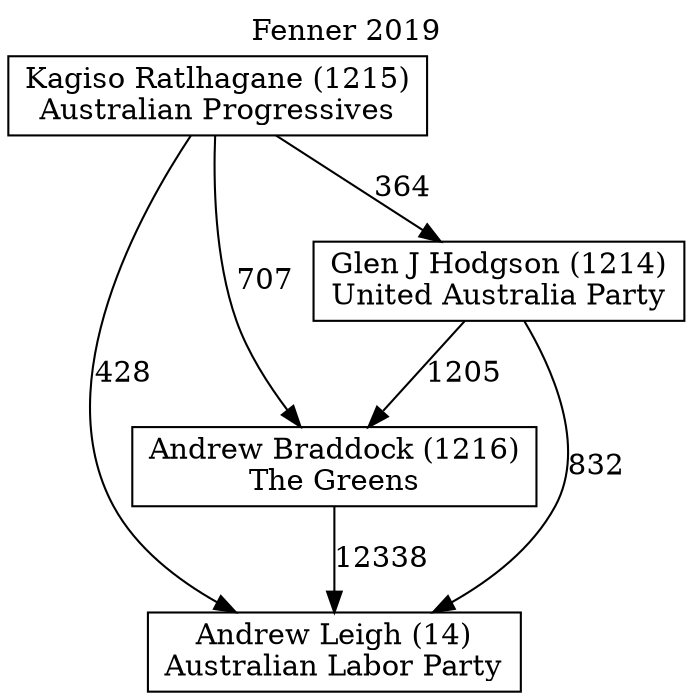 // House preference flow
digraph "Andrew Leigh (14)_Fenner_2019" {
	graph [label="Fenner 2019" labelloc=t mclimit=10]
	node [shape=box]
	"Andrew Braddock (1216)" [label="Andrew Braddock (1216)
The Greens"]
	"Andrew Leigh (14)" [label="Andrew Leigh (14)
Australian Labor Party"]
	"Glen J Hodgson (1214)" [label="Glen J Hodgson (1214)
United Australia Party"]
	"Kagiso Ratlhagane (1215)" [label="Kagiso Ratlhagane (1215)
Australian Progressives"]
	"Andrew Braddock (1216)" -> "Andrew Leigh (14)" [label=12338]
	"Glen J Hodgson (1214)" -> "Andrew Braddock (1216)" [label=1205]
	"Glen J Hodgson (1214)" -> "Andrew Leigh (14)" [label=832]
	"Kagiso Ratlhagane (1215)" -> "Andrew Braddock (1216)" [label=707]
	"Kagiso Ratlhagane (1215)" -> "Andrew Leigh (14)" [label=428]
	"Kagiso Ratlhagane (1215)" -> "Glen J Hodgson (1214)" [label=364]
}
